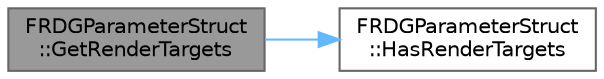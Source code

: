 digraph "FRDGParameterStruct::GetRenderTargets"
{
 // INTERACTIVE_SVG=YES
 // LATEX_PDF_SIZE
  bgcolor="transparent";
  edge [fontname=Helvetica,fontsize=10,labelfontname=Helvetica,labelfontsize=10];
  node [fontname=Helvetica,fontsize=10,shape=box,height=0.2,width=0.4];
  rankdir="LR";
  Node1 [id="Node000001",label="FRDGParameterStruct\l::GetRenderTargets",height=0.2,width=0.4,color="gray40", fillcolor="grey60", style="filled", fontcolor="black",tooltip="Returns the render target binding slots."];
  Node1 -> Node2 [id="edge1_Node000001_Node000002",color="steelblue1",style="solid",tooltip=" "];
  Node2 [id="Node000002",label="FRDGParameterStruct\l::HasRenderTargets",height=0.2,width=0.4,color="grey40", fillcolor="white", style="filled",URL="$d0/dda/classFRDGParameterStruct.html#a288623b3ef64d5435f894f25bea0b66c",tooltip="Helpful forwards from the layout."];
}
